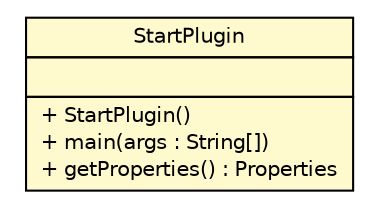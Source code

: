 #!/usr/local/bin/dot
#
# Class diagram 
# Generated by UMLGraph version R5_6 (http://www.umlgraph.org/)
#

digraph G {
	edge [fontname="Helvetica",fontsize=10,labelfontname="Helvetica",labelfontsize=10];
	node [fontname="Helvetica",fontsize=10,shape=plaintext];
	nodesep=0.25;
	ranksep=0.5;
	// sorcer.ssb.StartPlugin
	c343647 [label=<<table title="sorcer.ssb.StartPlugin" border="0" cellborder="1" cellspacing="0" cellpadding="2" port="p" bgcolor="lemonChiffon" href="./StartPlugin.html">
		<tr><td><table border="0" cellspacing="0" cellpadding="1">
<tr><td align="center" balign="center"> StartPlugin </td></tr>
		</table></td></tr>
		<tr><td><table border="0" cellspacing="0" cellpadding="1">
<tr><td align="left" balign="left">  </td></tr>
		</table></td></tr>
		<tr><td><table border="0" cellspacing="0" cellpadding="1">
<tr><td align="left" balign="left"> + StartPlugin() </td></tr>
<tr><td align="left" balign="left"> + main(args : String[]) </td></tr>
<tr><td align="left" balign="left"> + getProperties() : Properties </td></tr>
		</table></td></tr>
		</table>>, URL="./StartPlugin.html", fontname="Helvetica", fontcolor="black", fontsize=10.0];
}

